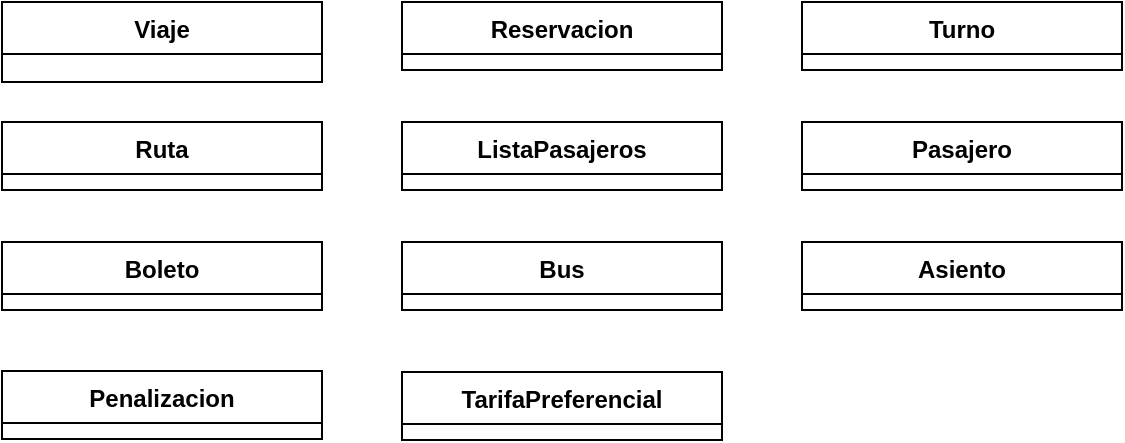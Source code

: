 <mxfile version="20.8.16" type="device" pages="9"><diagram id="NiFY38_ipA3rSPQv7KxC" name="domino simple"><mxGraphModel dx="910" dy="476" grid="1" gridSize="10" guides="1" tooltips="1" connect="1" arrows="1" fold="1" page="1" pageScale="1" pageWidth="827" pageHeight="1169" math="0" shadow="0"><root><mxCell id="0"/><mxCell id="1" parent="0"/><mxCell id="NqhOEtyLcqd_6N2BV6w5-6" value="Viaje" style="swimlane;fontStyle=1;align=center;verticalAlign=top;childLayout=stackLayout;horizontal=1;startSize=26;horizontalStack=0;resizeParent=1;resizeParentMax=0;resizeLast=0;collapsible=1;marginBottom=0;" parent="1" vertex="1"><mxGeometry x="30" y="400" width="160" height="40" as="geometry"/></mxCell><mxCell id="NqhOEtyLcqd_6N2BV6w5-10" value="Penalizacion" style="swimlane;fontStyle=1;align=center;verticalAlign=top;childLayout=stackLayout;horizontal=1;startSize=26;horizontalStack=0;resizeParent=1;resizeParentMax=0;resizeLast=0;collapsible=1;marginBottom=0;" parent="1" vertex="1"><mxGeometry x="30" y="584.5" width="160" height="34" as="geometry"/></mxCell><mxCell id="NqhOEtyLcqd_6N2BV6w5-14" value="Turno" style="swimlane;fontStyle=1;align=center;verticalAlign=top;childLayout=stackLayout;horizontal=1;startSize=26;horizontalStack=0;resizeParent=1;resizeParentMax=0;resizeLast=0;collapsible=1;marginBottom=0;" parent="1" vertex="1"><mxGeometry x="430" y="400" width="160" height="34" as="geometry"/></mxCell><mxCell id="NqhOEtyLcqd_6N2BV6w5-18" value="Ruta" style="swimlane;fontStyle=1;align=center;verticalAlign=top;childLayout=stackLayout;horizontal=1;startSize=26;horizontalStack=0;resizeParent=1;resizeParentMax=0;resizeLast=0;collapsible=1;marginBottom=0;" parent="1" vertex="1"><mxGeometry x="30" y="460" width="160" height="34" as="geometry"/></mxCell><mxCell id="NqhOEtyLcqd_6N2BV6w5-22" value="ListaPasajeros" style="swimlane;fontStyle=1;align=center;verticalAlign=top;childLayout=stackLayout;horizontal=1;startSize=26;horizontalStack=0;resizeParent=1;resizeParentMax=0;resizeLast=0;collapsible=1;marginBottom=0;" parent="1" vertex="1"><mxGeometry x="230" y="460" width="160" height="34" as="geometry"/></mxCell><mxCell id="NqhOEtyLcqd_6N2BV6w5-26" value="Pasajero" style="swimlane;fontStyle=1;align=center;verticalAlign=top;childLayout=stackLayout;horizontal=1;startSize=26;horizontalStack=0;resizeParent=1;resizeParentMax=0;resizeLast=0;collapsible=1;marginBottom=0;" parent="1" vertex="1"><mxGeometry x="430" y="460" width="160" height="34" as="geometry"/></mxCell><mxCell id="NqhOEtyLcqd_6N2BV6w5-30" value="Reservacion" style="swimlane;fontStyle=1;align=center;verticalAlign=top;childLayout=stackLayout;horizontal=1;startSize=26;horizontalStack=0;resizeParent=1;resizeParentMax=0;resizeLast=0;collapsible=1;marginBottom=0;" parent="1" vertex="1"><mxGeometry x="230" y="400" width="160" height="34" as="geometry"/></mxCell><mxCell id="NqhOEtyLcqd_6N2BV6w5-34" value="Bus" style="swimlane;fontStyle=1;align=center;verticalAlign=top;childLayout=stackLayout;horizontal=1;startSize=26;horizontalStack=0;resizeParent=1;resizeParentMax=0;resizeLast=0;collapsible=1;marginBottom=0;" parent="1" vertex="1"><mxGeometry x="230" y="520" width="160" height="34" as="geometry"/></mxCell><mxCell id="NqhOEtyLcqd_6N2BV6w5-38" value="Asiento" style="swimlane;fontStyle=1;align=center;verticalAlign=top;childLayout=stackLayout;horizontal=1;startSize=26;horizontalStack=0;resizeParent=1;resizeParentMax=0;resizeLast=0;collapsible=1;marginBottom=0;" parent="1" vertex="1"><mxGeometry x="430" y="520" width="160" height="34" as="geometry"/></mxCell><mxCell id="NqhOEtyLcqd_6N2BV6w5-52" value="Boleto" style="swimlane;fontStyle=1;align=center;verticalAlign=top;childLayout=stackLayout;horizontal=1;startSize=26;horizontalStack=0;resizeParent=1;resizeParentMax=0;resizeLast=0;collapsible=1;marginBottom=0;" parent="1" vertex="1"><mxGeometry x="30" y="520" width="160" height="34" as="geometry"/></mxCell><mxCell id="_VtPGcfmgwrAoGc-kYht-2" value="TarifaPreferencial" style="swimlane;fontStyle=1;align=center;verticalAlign=top;childLayout=stackLayout;horizontal=1;startSize=26;horizontalStack=0;resizeParent=1;resizeParentMax=0;resizeLast=0;collapsible=1;marginBottom=0;" parent="1" vertex="1"><mxGeometry x="230" y="585" width="160" height="34" as="geometry"/></mxCell></root></mxGraphModel></diagram><diagram name="dominio relaciones" id="JmlxunbvojDCx7buiitS"><mxGraphModel dx="898" dy="421" grid="1" gridSize="10" guides="1" tooltips="1" connect="1" arrows="1" fold="1" page="1" pageScale="1" pageWidth="827" pageHeight="1169" math="0" shadow="0"><root><mxCell id="VIbJZFJXDSa2WOZ-uykk-0"/><mxCell id="VIbJZFJXDSa2WOZ-uykk-1" parent="VIbJZFJXDSa2WOZ-uykk-0"/><mxCell id="VIbJZFJXDSa2WOZ-uykk-2" value="Vehículo" style="swimlane;fontStyle=1;align=center;verticalAlign=top;childLayout=stackLayout;horizontal=1;startSize=26;horizontalStack=0;resizeParent=1;resizeParentMax=0;resizeLast=0;collapsible=1;marginBottom=0;" vertex="1" parent="VIbJZFJXDSa2WOZ-uykk-1"><mxGeometry x="10" y="107" width="160" height="40" as="geometry"/></mxCell><mxCell id="VIbJZFJXDSa2WOZ-uykk-3" value="Penalizacion" style="swimlane;fontStyle=1;align=center;verticalAlign=top;childLayout=stackLayout;horizontal=1;startSize=26;horizontalStack=0;resizeParent=1;resizeParentMax=0;resizeLast=0;collapsible=1;marginBottom=0;" vertex="1" parent="VIbJZFJXDSa2WOZ-uykk-1"><mxGeometry x="680" y="470" width="140" height="34" as="geometry"/></mxCell><mxCell id="HYnjOwhyXujSkvKIis5N-11" value="tiene" style="edgeStyle=orthogonalEdgeStyle;rounded=0;orthogonalLoop=1;jettySize=auto;html=1;entryX=0.5;entryY=0;entryDx=0;entryDy=0;endArrow=none;endFill=0;" edge="1" parent="VIbJZFJXDSa2WOZ-uykk-1" source="VIbJZFJXDSa2WOZ-uykk-4" target="VIbJZFJXDSa2WOZ-uykk-5"><mxGeometry relative="1" as="geometry"/></mxCell><mxCell id="VIbJZFJXDSa2WOZ-uykk-4" value="Turno" style="swimlane;fontStyle=1;align=center;verticalAlign=top;childLayout=stackLayout;horizontal=1;startSize=26;horizontalStack=0;resizeParent=1;resizeParentMax=0;resizeLast=0;collapsible=1;marginBottom=0;" vertex="1" parent="VIbJZFJXDSa2WOZ-uykk-1"><mxGeometry x="237" y="370" width="160" height="34" as="geometry"/></mxCell><mxCell id="VIbJZFJXDSa2WOZ-uykk-5" value="Ruta" style="swimlane;fontStyle=1;align=center;verticalAlign=top;childLayout=stackLayout;horizontal=1;startSize=26;horizontalStack=0;resizeParent=1;resizeParentMax=0;resizeLast=0;collapsible=1;marginBottom=0;" vertex="1" parent="VIbJZFJXDSa2WOZ-uykk-1"><mxGeometry x="50" y="430" width="160" height="34" as="geometry"/></mxCell><mxCell id="VIbJZFJXDSa2WOZ-uykk-6" value="ListaPasajeros" style="swimlane;fontStyle=1;align=center;verticalAlign=top;childLayout=stackLayout;horizontal=1;startSize=26;horizontalStack=0;resizeParent=1;resizeParentMax=0;resizeLast=0;collapsible=1;marginBottom=0;" vertex="1" parent="VIbJZFJXDSa2WOZ-uykk-1"><mxGeometry x="470" y="204" width="130" height="34" as="geometry"/></mxCell><mxCell id="HYnjOwhyXujSkvKIis5N-5" style="edgeStyle=orthogonalEdgeStyle;rounded=0;orthogonalLoop=1;jettySize=auto;html=1;entryX=0.25;entryY=1;entryDx=0;entryDy=0;endArrow=diamond;endFill=0;exitX=0.5;exitY=0;exitDx=0;exitDy=0;" edge="1" parent="VIbJZFJXDSa2WOZ-uykk-1" source="VIbJZFJXDSa2WOZ-uykk-7" target="VIbJZFJXDSa2WOZ-uykk-6"><mxGeometry relative="1" as="geometry"><mxPoint x="580" y="310" as="sourcePoint"/></mxGeometry></mxCell><mxCell id="HYnjOwhyXujSkvKIis5N-7" style="edgeStyle=orthogonalEdgeStyle;rounded=0;orthogonalLoop=1;jettySize=auto;html=1;endArrow=block;endFill=0;exitX=0.75;exitY=0;exitDx=0;exitDy=0;" edge="1" parent="VIbJZFJXDSa2WOZ-uykk-1" source="VIbJZFJXDSa2WOZ-uykk-7"><mxGeometry relative="1" as="geometry"><mxPoint x="720" y="240" as="targetPoint"/></mxGeometry></mxCell><mxCell id="HYnjOwhyXujSkvKIis5N-8" value="tiene" style="edgeStyle=orthogonalEdgeStyle;rounded=0;orthogonalLoop=1;jettySize=auto;html=1;entryX=0;entryY=0.5;entryDx=0;entryDy=0;endArrow=none;endFill=0;" edge="1" parent="VIbJZFJXDSa2WOZ-uykk-1" source="VIbJZFJXDSa2WOZ-uykk-7" target="VIbJZFJXDSa2WOZ-uykk-8"><mxGeometry relative="1" as="geometry"/></mxCell><mxCell id="Lmel3FR_8TUujxpfbDJ0-1" value="adquiere" style="edgeStyle=orthogonalEdgeStyle;rounded=0;orthogonalLoop=1;jettySize=auto;html=1;endArrow=none;endFill=0;" edge="1" parent="VIbJZFJXDSa2WOZ-uykk-1" source="VIbJZFJXDSa2WOZ-uykk-7" target="VIbJZFJXDSa2WOZ-uykk-11"><mxGeometry relative="1" as="geometry"/></mxCell><mxCell id="Lmel3FR_8TUujxpfbDJ0-3" value="tiene" style="edgeStyle=orthogonalEdgeStyle;rounded=0;orthogonalLoop=1;jettySize=auto;html=1;endArrow=none;endFill=0;exitX=0;exitY=0.5;exitDx=0;exitDy=0;" edge="1" parent="VIbJZFJXDSa2WOZ-uykk-1" source="VIbJZFJXDSa2WOZ-uykk-7" target="VIbJZFJXDSa2WOZ-uykk-12"><mxGeometry relative="1" as="geometry"/></mxCell><mxCell id="VIbJZFJXDSa2WOZ-uykk-7" value="Pasajero" style="swimlane;fontStyle=1;align=center;verticalAlign=top;childLayout=stackLayout;horizontal=1;startSize=26;horizontalStack=0;resizeParent=1;resizeParentMax=0;resizeLast=0;collapsible=1;marginBottom=0;" vertex="1" parent="VIbJZFJXDSa2WOZ-uykk-1"><mxGeometry x="510" y="310" width="130" height="34" as="geometry"/></mxCell><mxCell id="VIbJZFJXDSa2WOZ-uykk-8" value="Reservacion" style="swimlane;fontStyle=1;align=center;verticalAlign=top;childLayout=stackLayout;horizontal=1;startSize=26;horizontalStack=0;resizeParent=1;resizeParentMax=0;resizeLast=0;collapsible=1;marginBottom=0;" vertex="1" parent="VIbJZFJXDSa2WOZ-uykk-1"><mxGeometry x="700" y="310" width="120" height="34" as="geometry"/></mxCell><mxCell id="HYnjOwhyXujSkvKIis5N-1" style="edgeStyle=orthogonalEdgeStyle;rounded=0;orthogonalLoop=1;jettySize=auto;html=1;entryX=0.5;entryY=1;entryDx=0;entryDy=0;endArrow=block;endFill=0;" edge="1" parent="VIbJZFJXDSa2WOZ-uykk-1" source="VIbJZFJXDSa2WOZ-uykk-9" target="VIbJZFJXDSa2WOZ-uykk-2"><mxGeometry relative="1" as="geometry"/></mxCell><mxCell id="HYnjOwhyXujSkvKIis5N-3" value="realiza" style="edgeStyle=orthogonalEdgeStyle;rounded=0;orthogonalLoop=1;jettySize=auto;html=1;entryX=0;entryY=0.5;entryDx=0;entryDy=0;endArrow=none;endFill=0;" edge="1" parent="VIbJZFJXDSa2WOZ-uykk-1" source="VIbJZFJXDSa2WOZ-uykk-9" target="HYnjOwhyXujSkvKIis5N-2"><mxGeometry relative="1" as="geometry"/></mxCell><mxCell id="VIbJZFJXDSa2WOZ-uykk-9" value="Bus" style="swimlane;fontStyle=1;align=center;verticalAlign=top;childLayout=stackLayout;horizontal=1;startSize=26;horizontalStack=0;resizeParent=1;resizeParentMax=0;resizeLast=0;collapsible=1;marginBottom=0;" vertex="1" parent="VIbJZFJXDSa2WOZ-uykk-1"><mxGeometry x="25" y="204" width="130" height="34" as="geometry"/></mxCell><mxCell id="HYnjOwhyXujSkvKIis5N-9" style="edgeStyle=orthogonalEdgeStyle;rounded=0;orthogonalLoop=1;jettySize=auto;html=1;entryX=0.5;entryY=1;entryDx=0;entryDy=0;endArrow=diamondThin;endFill=0;" edge="1" parent="VIbJZFJXDSa2WOZ-uykk-1" source="VIbJZFJXDSa2WOZ-uykk-10" target="VIbJZFJXDSa2WOZ-uykk-9"><mxGeometry relative="1" as="geometry"/></mxCell><mxCell id="VIbJZFJXDSa2WOZ-uykk-10" value="Asiento" style="swimlane;fontStyle=1;align=center;verticalAlign=top;childLayout=stackLayout;horizontal=1;startSize=26;horizontalStack=0;resizeParent=1;resizeParentMax=0;resizeLast=0;collapsible=1;marginBottom=0;" vertex="1" parent="VIbJZFJXDSa2WOZ-uykk-1"><mxGeometry x="10" y="310" width="160" height="34" as="geometry"/></mxCell><mxCell id="Lmel3FR_8TUujxpfbDJ0-2" value="puede tener" style="edgeStyle=orthogonalEdgeStyle;rounded=0;orthogonalLoop=1;jettySize=auto;html=1;entryX=0;entryY=0.5;entryDx=0;entryDy=0;endArrow=none;endFill=0;" edge="1" parent="VIbJZFJXDSa2WOZ-uykk-1" source="VIbJZFJXDSa2WOZ-uykk-11" target="VIbJZFJXDSa2WOZ-uykk-3"><mxGeometry relative="1" as="geometry"/></mxCell><mxCell id="VIbJZFJXDSa2WOZ-uykk-11" value="Boleto" style="swimlane;fontStyle=1;align=center;verticalAlign=top;childLayout=stackLayout;horizontal=1;startSize=26;horizontalStack=0;resizeParent=1;resizeParentMax=0;resizeLast=0;collapsible=1;marginBottom=0;" vertex="1" parent="VIbJZFJXDSa2WOZ-uykk-1"><mxGeometry x="510" y="390" width="130" height="34" as="geometry"/></mxCell><mxCell id="VIbJZFJXDSa2WOZ-uykk-12" value="TarifaPreferencial" style="swimlane;fontStyle=1;align=center;verticalAlign=top;childLayout=stackLayout;horizontal=1;startSize=26;horizontalStack=0;resizeParent=1;resizeParentMax=0;resizeLast=0;collapsible=1;marginBottom=0;" vertex="1" parent="VIbJZFJXDSa2WOZ-uykk-1"><mxGeometry x="370" y="470" width="160" height="34" as="geometry"/></mxCell><mxCell id="HYnjOwhyXujSkvKIis5N-4" value="tiene" style="edgeStyle=orthogonalEdgeStyle;rounded=0;orthogonalLoop=1;jettySize=auto;html=1;endArrow=none;endFill=0;" edge="1" parent="VIbJZFJXDSa2WOZ-uykk-1" source="HYnjOwhyXujSkvKIis5N-2" target="VIbJZFJXDSa2WOZ-uykk-6"><mxGeometry relative="1" as="geometry"/></mxCell><mxCell id="HYnjOwhyXujSkvKIis5N-10" value="cubre" style="edgeStyle=orthogonalEdgeStyle;rounded=0;orthogonalLoop=1;jettySize=auto;html=1;endArrow=none;endFill=0;" edge="1" parent="VIbJZFJXDSa2WOZ-uykk-1" source="HYnjOwhyXujSkvKIis5N-2" target="VIbJZFJXDSa2WOZ-uykk-4"><mxGeometry relative="1" as="geometry"/></mxCell><mxCell id="HYnjOwhyXujSkvKIis5N-2" value="Viaje" style="swimlane;fontStyle=1;align=center;verticalAlign=top;childLayout=stackLayout;horizontal=1;startSize=26;horizontalStack=0;resizeParent=1;resizeParentMax=0;resizeLast=0;collapsible=1;marginBottom=0;" vertex="1" parent="VIbJZFJXDSa2WOZ-uykk-1"><mxGeometry x="254" y="204" width="126" height="34" as="geometry"/></mxCell><mxCell id="HYnjOwhyXujSkvKIis5N-6" value="Persona" style="swimlane;fontStyle=1;align=center;verticalAlign=top;childLayout=stackLayout;horizontal=1;startSize=26;horizontalStack=0;resizeParent=1;resizeParentMax=0;resizeLast=0;collapsible=1;marginBottom=0;whiteSpace=wrap;" vertex="1" parent="VIbJZFJXDSa2WOZ-uykk-1"><mxGeometry x="630" y="204" width="140" height="34" as="geometry"/></mxCell></root></mxGraphModel></diagram><diagram name="dominio atributos" id="6DczEqm1Mr0qRq7g3hcS"><mxGraphModel dx="898" dy="421" grid="1" gridSize="10" guides="1" tooltips="1" connect="1" arrows="1" fold="1" page="1" pageScale="1" pageWidth="827" pageHeight="1169" math="0" shadow="0"><root><mxCell id="Wn6VmRgqbA3tD-0Ul_Mr-0"/><mxCell id="Wn6VmRgqbA3tD-0Ul_Mr-1" parent="Wn6VmRgqbA3tD-0Ul_Mr-0"/><mxCell id="Wn6VmRgqbA3tD-0Ul_Mr-3" value="Penalizacion" style="swimlane;fontStyle=1;align=center;verticalAlign=top;childLayout=stackLayout;horizontal=1;startSize=26;horizontalStack=0;resizeParent=1;resizeParentMax=0;resizeLast=0;collapsible=1;marginBottom=0;" vertex="1" parent="Wn6VmRgqbA3tD-0Ul_Mr-1"><mxGeometry x="680" y="585" width="140" height="34" as="geometry"/></mxCell><mxCell id="Wn6VmRgqbA3tD-0Ul_Mr-4" value="tiene" style="edgeStyle=orthogonalEdgeStyle;rounded=0;orthogonalLoop=1;jettySize=auto;html=1;entryX=1;entryY=0.5;entryDx=0;entryDy=0;endArrow=none;endFill=0;" edge="1" parent="Wn6VmRgqbA3tD-0Ul_Mr-1" source="Wn6VmRgqbA3tD-0Ul_Mr-5" target="og0sU17eHBqg4c-nNrTC-0"><mxGeometry relative="1" as="geometry"/></mxCell><mxCell id="Wn6VmRgqbA3tD-0Ul_Mr-5" value="Turno" style="swimlane;fontStyle=1;align=center;verticalAlign=top;childLayout=stackLayout;horizontal=1;startSize=26;horizontalStack=0;resizeParent=1;resizeParentMax=0;resizeLast=0;collapsible=1;marginBottom=0;" vertex="1" parent="Wn6VmRgqbA3tD-0Ul_Mr-1"><mxGeometry x="237" y="456" width="160" height="52" as="geometry"/></mxCell><mxCell id="_ZxaobKVOLxpIoKQ2I6C-8" value="hora: Hora" style="text;strokeColor=none;fillColor=none;align=left;verticalAlign=top;spacingLeft=4;spacingRight=4;overflow=hidden;rotatable=0;points=[[0,0.5],[1,0.5]];portConstraint=eastwest;" vertex="1" parent="Wn6VmRgqbA3tD-0Ul_Mr-5"><mxGeometry y="26" width="160" height="26" as="geometry"/></mxCell><mxCell id="Wn6VmRgqbA3tD-0Ul_Mr-6" value="Ruta" style="swimlane;fontStyle=1;align=center;verticalAlign=top;childLayout=stackLayout;horizontal=1;startSize=26;horizontalStack=0;resizeParent=1;resizeParentMax=0;resizeLast=0;collapsible=1;marginBottom=0;" vertex="1" parent="Wn6VmRgqbA3tD-0Ul_Mr-1"><mxGeometry x="20" y="440" width="160" height="78" as="geometry"/></mxCell><mxCell id="og0sU17eHBqg4c-nNrTC-0" value="origen: Texto" style="text;strokeColor=none;fillColor=none;align=left;verticalAlign=top;spacingLeft=4;spacingRight=4;overflow=hidden;rotatable=0;points=[[0,0.5],[1,0.5]];portConstraint=eastwest;" vertex="1" parent="Wn6VmRgqbA3tD-0Ul_Mr-6"><mxGeometry y="26" width="160" height="26" as="geometry"/></mxCell><mxCell id="og0sU17eHBqg4c-nNrTC-1" value="destino: Texto" style="text;strokeColor=none;fillColor=none;align=left;verticalAlign=top;spacingLeft=4;spacingRight=4;overflow=hidden;rotatable=0;points=[[0,0.5],[1,0.5]];portConstraint=eastwest;" vertex="1" parent="Wn6VmRgqbA3tD-0Ul_Mr-6"><mxGeometry y="52" width="160" height="26" as="geometry"/></mxCell><mxCell id="Wn6VmRgqbA3tD-0Ul_Mr-7" value="ListaPasajeros" style="swimlane;fontStyle=1;align=center;verticalAlign=top;childLayout=stackLayout;horizontal=1;startSize=26;horizontalStack=0;resizeParent=1;resizeParentMax=0;resizeLast=0;collapsible=1;marginBottom=0;" vertex="1" parent="Wn6VmRgqbA3tD-0Ul_Mr-1"><mxGeometry x="475" y="204" width="130" height="34" as="geometry"/></mxCell><mxCell id="Wn6VmRgqbA3tD-0Ul_Mr-8" style="edgeStyle=orthogonalEdgeStyle;rounded=0;orthogonalLoop=1;jettySize=auto;html=1;entryX=0.5;entryY=1;entryDx=0;entryDy=0;endArrow=diamond;endFill=0;exitX=0.5;exitY=0;exitDx=0;exitDy=0;" edge="1" parent="Wn6VmRgqbA3tD-0Ul_Mr-1" source="Wn6VmRgqbA3tD-0Ul_Mr-13" target="Wn6VmRgqbA3tD-0Ul_Mr-7"><mxGeometry relative="1" as="geometry"><mxPoint x="580" y="310" as="sourcePoint"/></mxGeometry></mxCell><mxCell id="Wn6VmRgqbA3tD-0Ul_Mr-10" value="tiene" style="edgeStyle=orthogonalEdgeStyle;rounded=0;orthogonalLoop=1;jettySize=auto;html=1;entryX=0;entryY=0.5;entryDx=0;entryDy=0;endArrow=none;endFill=0;" edge="1" parent="Wn6VmRgqbA3tD-0Ul_Mr-1" source="Wn6VmRgqbA3tD-0Ul_Mr-13" target="Wn6VmRgqbA3tD-0Ul_Mr-14"><mxGeometry relative="1" as="geometry"/></mxCell><mxCell id="Wn6VmRgqbA3tD-0Ul_Mr-11" value="adquiere" style="edgeStyle=orthogonalEdgeStyle;rounded=0;orthogonalLoop=1;jettySize=auto;html=1;endArrow=none;endFill=0;" edge="1" parent="Wn6VmRgqbA3tD-0Ul_Mr-1" source="Wn6VmRgqbA3tD-0Ul_Mr-13" target="Wn6VmRgqbA3tD-0Ul_Mr-21"><mxGeometry relative="1" as="geometry"/></mxCell><mxCell id="Wn6VmRgqbA3tD-0Ul_Mr-12" value="tiene" style="edgeStyle=orthogonalEdgeStyle;rounded=0;orthogonalLoop=1;jettySize=auto;html=1;endArrow=none;endFill=0;exitX=0;exitY=0.5;exitDx=0;exitDy=0;" edge="1" parent="Wn6VmRgqbA3tD-0Ul_Mr-1" source="Wn6VmRgqbA3tD-0Ul_Mr-13" target="Wn6VmRgqbA3tD-0Ul_Mr-22"><mxGeometry relative="1" as="geometry"/></mxCell><mxCell id="Wn6VmRgqbA3tD-0Ul_Mr-13" value="Pasajero" style="swimlane;fontStyle=1;align=center;verticalAlign=top;childLayout=stackLayout;horizontal=1;startSize=26;horizontalStack=0;resizeParent=1;resizeParentMax=0;resizeLast=0;collapsible=1;marginBottom=0;" vertex="1" parent="Wn6VmRgqbA3tD-0Ul_Mr-1"><mxGeometry x="470" y="310" width="140" height="130" as="geometry"/></mxCell><mxCell id="_ZxaobKVOLxpIoKQ2I6C-10" value="cedula: Texto" style="text;strokeColor=none;fillColor=none;align=left;verticalAlign=top;spacingLeft=4;spacingRight=4;overflow=hidden;rotatable=0;points=[[0,0.5],[1,0.5]];portConstraint=eastwest;" vertex="1" parent="Wn6VmRgqbA3tD-0Ul_Mr-13"><mxGeometry y="26" width="140" height="26" as="geometry"/></mxCell><mxCell id="_ZxaobKVOLxpIoKQ2I6C-9" value="nombres: Texto" style="text;strokeColor=none;fillColor=none;align=left;verticalAlign=top;spacingLeft=4;spacingRight=4;overflow=hidden;rotatable=0;points=[[0,0.5],[1,0.5]];portConstraint=eastwest;" vertex="1" parent="Wn6VmRgqbA3tD-0Ul_Mr-13"><mxGeometry y="52" width="140" height="26" as="geometry"/></mxCell><mxCell id="_ZxaobKVOLxpIoKQ2I6C-11" value="apellidos: Texto" style="text;strokeColor=none;fillColor=none;align=left;verticalAlign=top;spacingLeft=4;spacingRight=4;overflow=hidden;rotatable=0;points=[[0,0.5],[1,0.5]];portConstraint=eastwest;" vertex="1" parent="Wn6VmRgqbA3tD-0Ul_Mr-13"><mxGeometry y="78" width="140" height="26" as="geometry"/></mxCell><mxCell id="_ZxaobKVOLxpIoKQ2I6C-12" value="fechaNacimiento: Fecha" style="text;strokeColor=none;fillColor=none;align=left;verticalAlign=top;spacingLeft=4;spacingRight=4;overflow=hidden;rotatable=0;points=[[0,0.5],[1,0.5]];portConstraint=eastwest;" vertex="1" parent="Wn6VmRgqbA3tD-0Ul_Mr-13"><mxGeometry y="104" width="140" height="26" as="geometry"/></mxCell><mxCell id="Wn6VmRgqbA3tD-0Ul_Mr-14" value="Reservacion" style="swimlane;fontStyle=1;align=center;verticalAlign=top;childLayout=stackLayout;horizontal=1;startSize=26;horizontalStack=0;resizeParent=1;resizeParentMax=0;resizeLast=0;collapsible=1;marginBottom=0;" vertex="1" parent="Wn6VmRgqbA3tD-0Ul_Mr-1"><mxGeometry x="700" y="349" width="120" height="52" as="geometry"/></mxCell><mxCell id="og0sU17eHBqg4c-nNrTC-4" value="fecha: Fecha" style="text;strokeColor=none;fillColor=none;align=left;verticalAlign=top;spacingLeft=4;spacingRight=4;overflow=hidden;rotatable=0;points=[[0,0.5],[1,0.5]];portConstraint=eastwest;" vertex="1" parent="Wn6VmRgqbA3tD-0Ul_Mr-14"><mxGeometry y="26" width="120" height="26" as="geometry"/></mxCell><mxCell id="Wn6VmRgqbA3tD-0Ul_Mr-16" value="realiza" style="edgeStyle=orthogonalEdgeStyle;rounded=0;orthogonalLoop=1;jettySize=auto;html=1;entryX=0;entryY=0.5;entryDx=0;entryDy=0;endArrow=none;endFill=0;" edge="1" parent="Wn6VmRgqbA3tD-0Ul_Mr-1" source="Wn6VmRgqbA3tD-0Ul_Mr-17" target="_ZxaobKVOLxpIoKQ2I6C-6"><mxGeometry relative="1" as="geometry"/></mxCell><mxCell id="Wn6VmRgqbA3tD-0Ul_Mr-17" value="Bus" style="swimlane;fontStyle=1;align=center;verticalAlign=top;childLayout=stackLayout;horizontal=1;startSize=26;horizontalStack=0;resizeParent=1;resizeParentMax=0;resizeLast=0;collapsible=1;marginBottom=0;" vertex="1" parent="Wn6VmRgqbA3tD-0Ul_Mr-1"><mxGeometry x="10" y="204" width="170" height="78" as="geometry"/></mxCell><mxCell id="_ZxaobKVOLxpIoKQ2I6C-0" value="numero: numerico" style="text;strokeColor=none;fillColor=none;align=left;verticalAlign=top;spacingLeft=4;spacingRight=4;overflow=hidden;rotatable=0;points=[[0,0.5],[1,0.5]];portConstraint=eastwest;" vertex="1" parent="Wn6VmRgqbA3tD-0Ul_Mr-17"><mxGeometry y="26" width="170" height="26" as="geometry"/></mxCell><mxCell id="2fycs3byyymEfLEl7i0X-1" value="capacidadMaxima: numerico" style="text;strokeColor=none;fillColor=none;align=left;verticalAlign=top;spacingLeft=4;spacingRight=4;overflow=hidden;rotatable=0;points=[[0,0.5],[1,0.5]];portConstraint=eastwest;" vertex="1" parent="Wn6VmRgqbA3tD-0Ul_Mr-17"><mxGeometry y="52" width="170" height="26" as="geometry"/></mxCell><mxCell id="Wn6VmRgqbA3tD-0Ul_Mr-18" style="edgeStyle=orthogonalEdgeStyle;rounded=0;orthogonalLoop=1;jettySize=auto;html=1;entryX=0.5;entryY=1;entryDx=0;entryDy=0;endArrow=diamondThin;endFill=0;" edge="1" parent="Wn6VmRgqbA3tD-0Ul_Mr-1" source="Wn6VmRgqbA3tD-0Ul_Mr-19" target="Wn6VmRgqbA3tD-0Ul_Mr-17"><mxGeometry relative="1" as="geometry"/></mxCell><mxCell id="Wn6VmRgqbA3tD-0Ul_Mr-19" value="Asiento" style="swimlane;fontStyle=1;align=center;verticalAlign=top;childLayout=stackLayout;horizontal=1;startSize=26;horizontalStack=0;resizeParent=1;resizeParentMax=0;resizeLast=0;collapsible=1;marginBottom=0;" vertex="1" parent="Wn6VmRgqbA3tD-0Ul_Mr-1"><mxGeometry x="15" y="318" width="160" height="52" as="geometry"/></mxCell><mxCell id="_ZxaobKVOLxpIoKQ2I6C-7" value="numero: numerico" style="text;strokeColor=none;fillColor=none;align=left;verticalAlign=top;spacingLeft=4;spacingRight=4;overflow=hidden;rotatable=0;points=[[0,0.5],[1,0.5]];portConstraint=eastwest;" vertex="1" parent="Wn6VmRgqbA3tD-0Ul_Mr-19"><mxGeometry y="26" width="160" height="26" as="geometry"/></mxCell><mxCell id="Wn6VmRgqbA3tD-0Ul_Mr-20" value="puede tener" style="edgeStyle=orthogonalEdgeStyle;rounded=0;orthogonalLoop=1;jettySize=auto;html=1;entryX=0;entryY=0.5;entryDx=0;entryDy=0;endArrow=none;endFill=0;" edge="1" parent="Wn6VmRgqbA3tD-0Ul_Mr-1" source="Wn6VmRgqbA3tD-0Ul_Mr-21" target="Wn6VmRgqbA3tD-0Ul_Mr-3"><mxGeometry relative="1" as="geometry"/></mxCell><mxCell id="Wn6VmRgqbA3tD-0Ul_Mr-21" value="Boleto" style="swimlane;fontStyle=1;align=center;verticalAlign=top;childLayout=stackLayout;horizontal=1;startSize=26;horizontalStack=0;resizeParent=1;resizeParentMax=0;resizeLast=0;collapsible=1;marginBottom=0;" vertex="1" parent="Wn6VmRgqbA3tD-0Ul_Mr-1"><mxGeometry x="475" y="490" width="130" height="52" as="geometry"/></mxCell><mxCell id="og0sU17eHBqg4c-nNrTC-6" value="precio: decimal" style="text;strokeColor=none;fillColor=none;align=left;verticalAlign=top;spacingLeft=4;spacingRight=4;overflow=hidden;rotatable=0;points=[[0,0.5],[1,0.5]];portConstraint=eastwest;" vertex="1" parent="Wn6VmRgqbA3tD-0Ul_Mr-21"><mxGeometry y="26" width="130" height="26" as="geometry"/></mxCell><mxCell id="Wn6VmRgqbA3tD-0Ul_Mr-22" value="TarifaPreferencial" style="swimlane;fontStyle=1;align=center;verticalAlign=top;childLayout=stackLayout;horizontal=1;startSize=26;horizontalStack=0;resizeParent=1;resizeParentMax=0;resizeLast=0;collapsible=1;marginBottom=0;" vertex="1" parent="Wn6VmRgqbA3tD-0Ul_Mr-1"><mxGeometry x="350" y="610" width="160" height="70" as="geometry"/></mxCell><mxCell id="og0sU17eHBqg4c-nNrTC-2" value="descripcion: Texto" style="text;strokeColor=none;fillColor=none;align=left;verticalAlign=top;spacingLeft=4;spacingRight=4;overflow=hidden;rotatable=0;points=[[0,0.5],[1,0.5]];portConstraint=eastwest;" vertex="1" parent="Wn6VmRgqbA3tD-0Ul_Mr-22"><mxGeometry y="26" width="160" height="22" as="geometry"/></mxCell><mxCell id="og0sU17eHBqg4c-nNrTC-3" value="tipo: Texto" style="text;strokeColor=none;fillColor=none;align=left;verticalAlign=top;spacingLeft=4;spacingRight=4;overflow=hidden;rotatable=0;points=[[0,0.5],[1,0.5]];portConstraint=eastwest;" vertex="1" parent="Wn6VmRgqbA3tD-0Ul_Mr-22"><mxGeometry y="48" width="160" height="22" as="geometry"/></mxCell><mxCell id="Wn6VmRgqbA3tD-0Ul_Mr-24" value="cubre" style="edgeStyle=orthogonalEdgeStyle;rounded=0;orthogonalLoop=1;jettySize=auto;html=1;endArrow=none;endFill=0;" edge="1" parent="Wn6VmRgqbA3tD-0Ul_Mr-1" source="Wn6VmRgqbA3tD-0Ul_Mr-25" target="Wn6VmRgqbA3tD-0Ul_Mr-5"><mxGeometry relative="1" as="geometry"/></mxCell><mxCell id="og0sU17eHBqg4c-nNrTC-5" value="tiene" style="edgeStyle=orthogonalEdgeStyle;rounded=0;orthogonalLoop=1;jettySize=auto;html=1;entryX=0;entryY=0.75;entryDx=0;entryDy=0;endArrow=none;endFill=0;" edge="1" parent="Wn6VmRgqbA3tD-0Ul_Mr-1" source="Wn6VmRgqbA3tD-0Ul_Mr-25" target="Wn6VmRgqbA3tD-0Ul_Mr-7"><mxGeometry relative="1" as="geometry"/></mxCell><mxCell id="Wn6VmRgqbA3tD-0Ul_Mr-25" value="Viaje" style="swimlane;fontStyle=1;align=center;verticalAlign=top;childLayout=stackLayout;horizontal=1;startSize=26;horizontalStack=0;resizeParent=1;resizeParentMax=0;resizeLast=0;collapsible=1;marginBottom=0;" vertex="1" parent="Wn6VmRgqbA3tD-0Ul_Mr-1"><mxGeometry x="254" y="204" width="126" height="52" as="geometry"/></mxCell><mxCell id="_ZxaobKVOLxpIoKQ2I6C-6" value="fecha: Fecha" style="text;strokeColor=none;fillColor=none;align=left;verticalAlign=top;spacingLeft=4;spacingRight=4;overflow=hidden;rotatable=0;points=[[0,0.5],[1,0.5]];portConstraint=eastwest;" vertex="1" parent="Wn6VmRgqbA3tD-0Ul_Mr-25"><mxGeometry y="26" width="126" height="26" as="geometry"/></mxCell></root></mxGraphModel></diagram><diagram name="dominio visibilidad multiplicidad" id="fJAw_vHbRyiDLk9r7Eie"><mxGraphModel dx="898" dy="421" grid="1" gridSize="10" guides="1" tooltips="1" connect="1" arrows="1" fold="1" page="1" pageScale="1" pageWidth="827" pageHeight="1169" math="0" shadow="0"><root><mxCell id="gUx6TakWUTSC_K3Tz0Zg-0"/><mxCell id="gUx6TakWUTSC_K3Tz0Zg-1" parent="gUx6TakWUTSC_K3Tz0Zg-0"/><mxCell id="gUx6TakWUTSC_K3Tz0Zg-2" value="Penalizacion" style="swimlane;fontStyle=1;align=center;verticalAlign=top;childLayout=stackLayout;horizontal=1;startSize=26;horizontalStack=0;resizeParent=1;resizeParentMax=0;resizeLast=0;collapsible=1;marginBottom=0;" vertex="1" parent="gUx6TakWUTSC_K3Tz0Zg-1"><mxGeometry x="680" y="585" width="140" height="34" as="geometry"/></mxCell><mxCell id="gUx6TakWUTSC_K3Tz0Zg-3" value="sigue" style="edgeStyle=orthogonalEdgeStyle;rounded=0;orthogonalLoop=1;jettySize=auto;html=1;entryX=1;entryY=0.5;entryDx=0;entryDy=0;endArrow=none;endFill=0;" edge="1" parent="gUx6TakWUTSC_K3Tz0Zg-1" source="gUx6TakWUTSC_K3Tz0Zg-4" target="gUx6TakWUTSC_K3Tz0Zg-7"><mxGeometry x="-0.099" y="-9" relative="1" as="geometry"><mxPoint as="offset"/></mxGeometry></mxCell><mxCell id="gUx6TakWUTSC_K3Tz0Zg-4" value="Turno" style="swimlane;fontStyle=1;align=center;verticalAlign=top;childLayout=stackLayout;horizontal=1;startSize=26;horizontalStack=0;resizeParent=1;resizeParentMax=0;resizeLast=0;collapsible=1;marginBottom=0;" vertex="1" parent="gUx6TakWUTSC_K3Tz0Zg-1"><mxGeometry x="271" y="453" width="126" height="52" as="geometry"/></mxCell><mxCell id="gUx6TakWUTSC_K3Tz0Zg-5" value="- hora: Hora" style="text;strokeColor=none;fillColor=none;align=left;verticalAlign=top;spacingLeft=4;spacingRight=4;overflow=hidden;rotatable=0;points=[[0,0.5],[1,0.5]];portConstraint=eastwest;" vertex="1" parent="gUx6TakWUTSC_K3Tz0Zg-4"><mxGeometry y="26" width="126" height="26" as="geometry"/></mxCell><mxCell id="gUx6TakWUTSC_K3Tz0Zg-6" value="Ruta" style="swimlane;fontStyle=1;align=center;verticalAlign=top;childLayout=stackLayout;horizontal=1;startSize=26;horizontalStack=0;resizeParent=1;resizeParentMax=0;resizeLast=0;collapsible=1;marginBottom=0;" vertex="1" parent="gUx6TakWUTSC_K3Tz0Zg-1"><mxGeometry x="20" y="440" width="160" height="78" as="geometry"/></mxCell><mxCell id="gUx6TakWUTSC_K3Tz0Zg-7" value="# origen: Texto" style="text;strokeColor=none;fillColor=none;align=left;verticalAlign=top;spacingLeft=4;spacingRight=4;overflow=hidden;rotatable=0;points=[[0,0.5],[1,0.5]];portConstraint=eastwest;" vertex="1" parent="gUx6TakWUTSC_K3Tz0Zg-6"><mxGeometry y="26" width="160" height="26" as="geometry"/></mxCell><mxCell id="gUx6TakWUTSC_K3Tz0Zg-8" value="# destino: Texto" style="text;strokeColor=none;fillColor=none;align=left;verticalAlign=top;spacingLeft=4;spacingRight=4;overflow=hidden;rotatable=0;points=[[0,0.5],[1,0.5]];portConstraint=eastwest;" vertex="1" parent="gUx6TakWUTSC_K3Tz0Zg-6"><mxGeometry y="52" width="160" height="26" as="geometry"/></mxCell><mxCell id="gUx6TakWUTSC_K3Tz0Zg-9" value="ListaPasajeros" style="swimlane;fontStyle=1;align=center;verticalAlign=top;childLayout=stackLayout;horizontal=1;startSize=26;horizontalStack=0;resizeParent=1;resizeParentMax=0;resizeLast=0;collapsible=1;marginBottom=0;" vertex="1" parent="gUx6TakWUTSC_K3Tz0Zg-1"><mxGeometry x="470" y="204" width="130" height="34" as="geometry"/></mxCell><mxCell id="gUx6TakWUTSC_K3Tz0Zg-10" style="edgeStyle=orthogonalEdgeStyle;rounded=0;orthogonalLoop=1;jettySize=auto;html=1;entryX=0.5;entryY=1;entryDx=0;entryDy=0;endArrow=diamond;endFill=0;exitX=0.5;exitY=0;exitDx=0;exitDy=0;startArrow=open;startFill=0;" edge="1" parent="gUx6TakWUTSC_K3Tz0Zg-1" source="gUx6TakWUTSC_K3Tz0Zg-15" target="gUx6TakWUTSC_K3Tz0Zg-9"><mxGeometry relative="1" as="geometry"><mxPoint x="580" y="310" as="sourcePoint"/></mxGeometry></mxCell><mxCell id="gUx6TakWUTSC_K3Tz0Zg-12" value="tiene" style="edgeStyle=orthogonalEdgeStyle;rounded=0;orthogonalLoop=1;jettySize=auto;html=1;entryX=0;entryY=0.5;entryDx=0;entryDy=0;endArrow=open;endFill=0;" edge="1" parent="gUx6TakWUTSC_K3Tz0Zg-1" source="gUx6TakWUTSC_K3Tz0Zg-15" target="gUx6TakWUTSC_K3Tz0Zg-20"><mxGeometry x="0.111" y="15" relative="1" as="geometry"><mxPoint as="offset"/></mxGeometry></mxCell><mxCell id="gUx6TakWUTSC_K3Tz0Zg-13" value="adquiere" style="edgeStyle=orthogonalEdgeStyle;rounded=0;orthogonalLoop=1;jettySize=auto;html=1;endArrow=none;endFill=0;" edge="1" parent="gUx6TakWUTSC_K3Tz0Zg-1" source="gUx6TakWUTSC_K3Tz0Zg-15" target="gUx6TakWUTSC_K3Tz0Zg-30"><mxGeometry relative="1" as="geometry"/></mxCell><mxCell id="gUx6TakWUTSC_K3Tz0Zg-14" value="tiene" style="edgeStyle=orthogonalEdgeStyle;rounded=0;orthogonalLoop=1;jettySize=auto;html=1;endArrow=open;endFill=0;exitX=0;exitY=0.5;exitDx=0;exitDy=0;" edge="1" parent="gUx6TakWUTSC_K3Tz0Zg-1" source="gUx6TakWUTSC_K3Tz0Zg-15" target="gUx6TakWUTSC_K3Tz0Zg-32"><mxGeometry relative="1" as="geometry"/></mxCell><mxCell id="gUx6TakWUTSC_K3Tz0Zg-15" value="Pasajero" style="swimlane;fontStyle=1;align=center;verticalAlign=top;childLayout=stackLayout;horizontal=1;startSize=26;horizontalStack=0;resizeParent=1;resizeParentMax=0;resizeLast=0;collapsible=1;marginBottom=0;" vertex="1" parent="gUx6TakWUTSC_K3Tz0Zg-1"><mxGeometry x="460" y="310" width="150" height="130" as="geometry"/></mxCell><mxCell id="gUx6TakWUTSC_K3Tz0Zg-16" value="- cedula: Texto" style="text;strokeColor=none;fillColor=none;align=left;verticalAlign=top;spacingLeft=4;spacingRight=4;overflow=hidden;rotatable=0;points=[[0,0.5],[1,0.5]];portConstraint=eastwest;" vertex="1" parent="gUx6TakWUTSC_K3Tz0Zg-15"><mxGeometry y="26" width="150" height="26" as="geometry"/></mxCell><mxCell id="gUx6TakWUTSC_K3Tz0Zg-17" value="- nombres: Texto" style="text;strokeColor=none;fillColor=none;align=left;verticalAlign=top;spacingLeft=4;spacingRight=4;overflow=hidden;rotatable=0;points=[[0,0.5],[1,0.5]];portConstraint=eastwest;" vertex="1" parent="gUx6TakWUTSC_K3Tz0Zg-15"><mxGeometry y="52" width="150" height="26" as="geometry"/></mxCell><mxCell id="gUx6TakWUTSC_K3Tz0Zg-18" value="- apellidos: Texto" style="text;strokeColor=none;fillColor=none;align=left;verticalAlign=top;spacingLeft=4;spacingRight=4;overflow=hidden;rotatable=0;points=[[0,0.5],[1,0.5]];portConstraint=eastwest;" vertex="1" parent="gUx6TakWUTSC_K3Tz0Zg-15"><mxGeometry y="78" width="150" height="26" as="geometry"/></mxCell><mxCell id="gUx6TakWUTSC_K3Tz0Zg-19" value="- fechaNacimiento: Fecha" style="text;strokeColor=none;fillColor=none;align=left;verticalAlign=top;spacingLeft=4;spacingRight=4;overflow=hidden;rotatable=0;points=[[0,0.5],[1,0.5]];portConstraint=eastwest;" vertex="1" parent="gUx6TakWUTSC_K3Tz0Zg-15"><mxGeometry y="104" width="150" height="26" as="geometry"/></mxCell><mxCell id="gUx6TakWUTSC_K3Tz0Zg-20" value="Reservacion" style="swimlane;fontStyle=1;align=center;verticalAlign=top;childLayout=stackLayout;horizontal=1;startSize=26;horizontalStack=0;resizeParent=1;resizeParentMax=0;resizeLast=0;collapsible=1;marginBottom=0;" vertex="1" parent="gUx6TakWUTSC_K3Tz0Zg-1"><mxGeometry x="700" y="349" width="120" height="52" as="geometry"/></mxCell><mxCell id="gUx6TakWUTSC_K3Tz0Zg-21" value="- fecha: Fecha" style="text;strokeColor=none;fillColor=none;align=left;verticalAlign=top;spacingLeft=4;spacingRight=4;overflow=hidden;rotatable=0;points=[[0,0.5],[1,0.5]];portConstraint=eastwest;" vertex="1" parent="gUx6TakWUTSC_K3Tz0Zg-20"><mxGeometry y="26" width="120" height="26" as="geometry"/></mxCell><mxCell id="gUx6TakWUTSC_K3Tz0Zg-23" value="Bus" style="swimlane;fontStyle=1;align=center;verticalAlign=top;childLayout=stackLayout;horizontal=1;startSize=26;horizontalStack=0;resizeParent=1;resizeParentMax=0;resizeLast=0;collapsible=1;marginBottom=0;" vertex="1" parent="gUx6TakWUTSC_K3Tz0Zg-1"><mxGeometry x="10" y="204" width="170" height="78" as="geometry"/></mxCell><mxCell id="gUx6TakWUTSC_K3Tz0Zg-24" value="- numero: numerico" style="text;strokeColor=none;fillColor=none;align=left;verticalAlign=top;spacingLeft=4;spacingRight=4;overflow=hidden;rotatable=0;points=[[0,0.5],[1,0.5]];portConstraint=eastwest;" vertex="1" parent="gUx6TakWUTSC_K3Tz0Zg-23"><mxGeometry y="26" width="170" height="26" as="geometry"/></mxCell><mxCell id="gUx6TakWUTSC_K3Tz0Zg-25" value="- capacidadMaxima: numerico" style="text;strokeColor=none;fillColor=none;align=left;verticalAlign=top;spacingLeft=4;spacingRight=4;overflow=hidden;rotatable=0;points=[[0,0.5],[1,0.5]];portConstraint=eastwest;" vertex="1" parent="gUx6TakWUTSC_K3Tz0Zg-23"><mxGeometry y="52" width="170" height="26" as="geometry"/></mxCell><mxCell id="gUx6TakWUTSC_K3Tz0Zg-26" style="edgeStyle=orthogonalEdgeStyle;rounded=0;orthogonalLoop=1;jettySize=auto;html=1;entryX=0.5;entryY=1;entryDx=0;entryDy=0;endArrow=diamondThin;endFill=0;startArrow=open;startFill=0;" edge="1" parent="gUx6TakWUTSC_K3Tz0Zg-1" source="gUx6TakWUTSC_K3Tz0Zg-27" target="gUx6TakWUTSC_K3Tz0Zg-23"><mxGeometry relative="1" as="geometry"/></mxCell><mxCell id="gUx6TakWUTSC_K3Tz0Zg-27" value="Asiento" style="swimlane;fontStyle=1;align=center;verticalAlign=top;childLayout=stackLayout;horizontal=1;startSize=26;horizontalStack=0;resizeParent=1;resizeParentMax=0;resizeLast=0;collapsible=1;marginBottom=0;" vertex="1" parent="gUx6TakWUTSC_K3Tz0Zg-1"><mxGeometry x="15" y="330" width="160" height="52" as="geometry"/></mxCell><mxCell id="gUx6TakWUTSC_K3Tz0Zg-28" value="+ numero: numerico" style="text;strokeColor=none;fillColor=none;align=left;verticalAlign=top;spacingLeft=4;spacingRight=4;overflow=hidden;rotatable=0;points=[[0,0.5],[1,0.5]];portConstraint=eastwest;" vertex="1" parent="gUx6TakWUTSC_K3Tz0Zg-27"><mxGeometry y="26" width="160" height="26" as="geometry"/></mxCell><mxCell id="gUx6TakWUTSC_K3Tz0Zg-29" value="puede tener" style="edgeStyle=orthogonalEdgeStyle;rounded=0;orthogonalLoop=1;jettySize=auto;html=1;entryX=0;entryY=0.5;entryDx=0;entryDy=0;endArrow=none;endFill=0;" edge="1" parent="gUx6TakWUTSC_K3Tz0Zg-1" source="gUx6TakWUTSC_K3Tz0Zg-30" target="gUx6TakWUTSC_K3Tz0Zg-2"><mxGeometry relative="1" as="geometry"/></mxCell><mxCell id="gUx6TakWUTSC_K3Tz0Zg-30" value="Boleto" style="swimlane;fontStyle=1;align=center;verticalAlign=top;childLayout=stackLayout;horizontal=1;startSize=26;horizontalStack=0;resizeParent=1;resizeParentMax=0;resizeLast=0;collapsible=1;marginBottom=0;" vertex="1" parent="gUx6TakWUTSC_K3Tz0Zg-1"><mxGeometry x="470" y="490" width="130" height="52" as="geometry"/></mxCell><mxCell id="gUx6TakWUTSC_K3Tz0Zg-31" value="+ precio: decimal" style="text;strokeColor=none;fillColor=none;align=left;verticalAlign=top;spacingLeft=4;spacingRight=4;overflow=hidden;rotatable=0;points=[[0,0.5],[1,0.5]];portConstraint=eastwest;" vertex="1" parent="gUx6TakWUTSC_K3Tz0Zg-30"><mxGeometry y="26" width="130" height="26" as="geometry"/></mxCell><mxCell id="gUx6TakWUTSC_K3Tz0Zg-32" value="TarifaPreferencial" style="swimlane;fontStyle=1;align=center;verticalAlign=top;childLayout=stackLayout;horizontal=1;startSize=26;horizontalStack=0;resizeParent=1;resizeParentMax=0;resizeLast=0;collapsible=1;marginBottom=0;" vertex="1" parent="gUx6TakWUTSC_K3Tz0Zg-1"><mxGeometry x="350" y="580" width="160" height="70" as="geometry"/></mxCell><mxCell id="gUx6TakWUTSC_K3Tz0Zg-33" value="- descripcion: Texto" style="text;strokeColor=none;fillColor=none;align=left;verticalAlign=top;spacingLeft=4;spacingRight=4;overflow=hidden;rotatable=0;points=[[0,0.5],[1,0.5]];portConstraint=eastwest;" vertex="1" parent="gUx6TakWUTSC_K3Tz0Zg-32"><mxGeometry y="26" width="160" height="22" as="geometry"/></mxCell><mxCell id="gUx6TakWUTSC_K3Tz0Zg-34" value="- tipo: Texto" style="text;strokeColor=none;fillColor=none;align=left;verticalAlign=top;spacingLeft=4;spacingRight=4;overflow=hidden;rotatable=0;points=[[0,0.5],[1,0.5]];portConstraint=eastwest;" vertex="1" parent="gUx6TakWUTSC_K3Tz0Zg-32"><mxGeometry y="48" width="160" height="22" as="geometry"/></mxCell><mxCell id="gUx6TakWUTSC_K3Tz0Zg-35" value="cubre" style="edgeStyle=orthogonalEdgeStyle;rounded=0;orthogonalLoop=1;jettySize=auto;html=1;endArrow=open;endFill=0;" edge="1" parent="gUx6TakWUTSC_K3Tz0Zg-1" source="gUx6TakWUTSC_K3Tz0Zg-37" target="gUx6TakWUTSC_K3Tz0Zg-4"><mxGeometry relative="1" as="geometry"/></mxCell><mxCell id="gUx6TakWUTSC_K3Tz0Zg-37" value="Viaje" style="swimlane;fontStyle=1;align=center;verticalAlign=top;childLayout=stackLayout;horizontal=1;startSize=26;horizontalStack=0;resizeParent=1;resizeParentMax=0;resizeLast=0;collapsible=1;marginBottom=0;" vertex="1" parent="gUx6TakWUTSC_K3Tz0Zg-1"><mxGeometry x="271" y="204" width="126" height="52" as="geometry"/></mxCell><mxCell id="gUx6TakWUTSC_K3Tz0Zg-38" value="- fecha: Fecha" style="text;strokeColor=none;fillColor=none;align=left;verticalAlign=top;spacingLeft=4;spacingRight=4;overflow=hidden;rotatable=0;points=[[0,0.5],[1,0.5]];portConstraint=eastwest;" vertex="1" parent="gUx6TakWUTSC_K3Tz0Zg-37"><mxGeometry y="26" width="126" height="26" as="geometry"/></mxCell><mxCell id="8eYH8NmzRkEVYII0tQ5K-0" value="" style="endArrow=none;html=1;rounded=0;align=center;verticalAlign=top;endFill=0;labelBackgroundColor=none;exitX=1.016;exitY=0.014;exitDx=0;exitDy=0;exitPerimeter=0;entryX=0.025;entryY=0.014;entryDx=0;entryDy=0;entryPerimeter=0;" edge="1" parent="gUx6TakWUTSC_K3Tz0Zg-1" source="gUx6TakWUTSC_K3Tz0Zg-24" target="gUx6TakWUTSC_K3Tz0Zg-38"><mxGeometry relative="1" as="geometry"><mxPoint x="410" y="140" as="sourcePoint"/><mxPoint x="250" y="230" as="targetPoint"/></mxGeometry></mxCell><mxCell id="8eYH8NmzRkEVYII0tQ5K-2" value="1" style="resizable=0;html=1;align=left;verticalAlign=top;labelBackgroundColor=none;" connectable="0" vertex="1" parent="8eYH8NmzRkEVYII0tQ5K-0"><mxGeometry x="-1" relative="1" as="geometry"/></mxCell><mxCell id="8eYH8NmzRkEVYII0tQ5K-3" value="realiza" style="resizable=0;html=1;align=right;verticalAlign=bottom;labelBackgroundColor=none;" connectable="0" vertex="1" parent="8eYH8NmzRkEVYII0tQ5K-0"><mxGeometry x="1" relative="1" as="geometry"><mxPoint x="-34" as="offset"/></mxGeometry></mxCell><mxCell id="8eYH8NmzRkEVYII0tQ5K-4" value="1..*" style="resizable=0;html=1;align=right;verticalAlign=top;labelBackgroundColor=none;" connectable="0" vertex="1" parent="8eYH8NmzRkEVYII0tQ5K-0"><mxGeometry x="1" relative="1" as="geometry"><mxPoint x="-4" as="offset"/></mxGeometry></mxCell><mxCell id="8eYH8NmzRkEVYII0tQ5K-5" value="" style="endArrow=open;html=1;rounded=0;align=center;verticalAlign=top;endFill=0;labelBackgroundColor=none;entryX=0;entryY=0.5;entryDx=0;entryDy=0;" edge="1" parent="gUx6TakWUTSC_K3Tz0Zg-1" target="gUx6TakWUTSC_K3Tz0Zg-9"><mxGeometry relative="1" as="geometry"><mxPoint x="400" y="221" as="sourcePoint"/><mxPoint x="284.15" y="240.364" as="targetPoint"/></mxGeometry></mxCell><mxCell id="8eYH8NmzRkEVYII0tQ5K-6" value="1" style="resizable=0;html=1;align=left;verticalAlign=top;labelBackgroundColor=none;" connectable="0" vertex="1" parent="8eYH8NmzRkEVYII0tQ5K-5"><mxGeometry x="-1" relative="1" as="geometry"/></mxCell><mxCell id="8eYH8NmzRkEVYII0tQ5K-7" value="tiene" style="resizable=0;html=1;align=right;verticalAlign=bottom;labelBackgroundColor=none;" connectable="0" vertex="1" parent="8eYH8NmzRkEVYII0tQ5K-5"><mxGeometry x="1" relative="1" as="geometry"><mxPoint x="-20" as="offset"/></mxGeometry></mxCell><mxCell id="8eYH8NmzRkEVYII0tQ5K-8" value="1..*" style="resizable=0;html=1;align=right;verticalAlign=top;labelBackgroundColor=none;" connectable="0" vertex="1" parent="8eYH8NmzRkEVYII0tQ5K-5"><mxGeometry x="1" relative="1" as="geometry"/></mxCell><mxCell id="W9tXuFbNBsBVTMY7AYhZ-0" value="1..*" style="resizable=0;html=1;align=right;verticalAlign=top;labelBackgroundColor=none;" connectable="0" vertex="1" parent="gUx6TakWUTSC_K3Tz0Zg-1"><mxGeometry x="120.0" y="310.004" as="geometry"/></mxCell><mxCell id="W9tXuFbNBsBVTMY7AYhZ-1" value="1" style="resizable=0;html=1;align=right;verticalAlign=top;labelBackgroundColor=none;" connectable="0" vertex="1" parent="gUx6TakWUTSC_K3Tz0Zg-1"><mxGeometry x="350" y="256.004" as="geometry"/></mxCell><mxCell id="W9tXuFbNBsBVTMY7AYhZ-2" value="1" style="resizable=0;html=1;align=right;verticalAlign=top;labelBackgroundColor=none;" connectable="0" vertex="1" parent="gUx6TakWUTSC_K3Tz0Zg-1"><mxGeometry x="350" y="430.004" as="geometry"/></mxCell><mxCell id="W9tXuFbNBsBVTMY7AYhZ-3" value="1" style="resizable=0;html=1;align=right;verticalAlign=top;labelBackgroundColor=none;" connectable="0" vertex="1" parent="gUx6TakWUTSC_K3Tz0Zg-1"><mxGeometry x="190" y="453.004" as="geometry"/></mxCell><mxCell id="W9tXuFbNBsBVTMY7AYhZ-4" value="1" style="resizable=0;html=1;align=right;verticalAlign=top;labelBackgroundColor=none;" connectable="0" vertex="1" parent="gUx6TakWUTSC_K3Tz0Zg-1"><mxGeometry x="260" y="453.004" as="geometry"/></mxCell><mxCell id="W9tXuFbNBsBVTMY7AYhZ-5" value="1" style="resizable=0;html=1;align=right;verticalAlign=top;labelBackgroundColor=none;" connectable="0" vertex="1" parent="gUx6TakWUTSC_K3Tz0Zg-1"><mxGeometry x="620" y="349.004" as="geometry"/></mxCell><mxCell id="W9tXuFbNBsBVTMY7AYhZ-6" value="1" style="resizable=0;html=1;align=right;verticalAlign=top;labelBackgroundColor=none;" connectable="0" vertex="1" parent="gUx6TakWUTSC_K3Tz0Zg-1"><mxGeometry x="690" y="349.004" as="geometry"/></mxCell><mxCell id="W9tXuFbNBsBVTMY7AYhZ-7" value="0..*" style="resizable=0;html=1;align=right;verticalAlign=top;labelBackgroundColor=none;" connectable="0" vertex="1" parent="gUx6TakWUTSC_K3Tz0Zg-1"><mxGeometry x="130.0" y="320.004" as="geometry"><mxPoint x="428" y="-29" as="offset"/></mxGeometry></mxCell><mxCell id="W9tXuFbNBsBVTMY7AYhZ-8" value="1" style="resizable=0;html=1;align=right;verticalAlign=top;labelBackgroundColor=none;" connectable="0" vertex="1" parent="gUx6TakWUTSC_K3Tz0Zg-1"><mxGeometry x="610" y="490.004" as="geometry"/></mxCell><mxCell id="W9tXuFbNBsBVTMY7AYhZ-9" value="1" style="resizable=0;html=1;align=right;verticalAlign=top;labelBackgroundColor=none;" connectable="0" vertex="1" parent="gUx6TakWUTSC_K3Tz0Zg-1"><mxGeometry x="670" y="580.004" as="geometry"/></mxCell><mxCell id="W9tXuFbNBsBVTMY7AYhZ-10" value="1" style="resizable=0;html=1;align=right;verticalAlign=top;labelBackgroundColor=none;" connectable="0" vertex="1" parent="gUx6TakWUTSC_K3Tz0Zg-1"><mxGeometry x="450" y="349.004" as="geometry"/></mxCell><mxCell id="W9tXuFbNBsBVTMY7AYhZ-11" value="1" style="resizable=0;html=1;align=right;verticalAlign=top;labelBackgroundColor=none;" connectable="0" vertex="1" parent="gUx6TakWUTSC_K3Tz0Zg-1"><mxGeometry x="420" y="550.004" as="geometry"/></mxCell></root></mxGraphModel></diagram><diagram name="ej visibilidad publica" id="dJo0rp8iVBM09TPghUTh"><mxGraphModel dx="898" dy="421" grid="1" gridSize="10" guides="1" tooltips="1" connect="1" arrows="1" fold="1" page="1" pageScale="1" pageWidth="827" pageHeight="1169" math="0" shadow="0"><root><mxCell id="o-hHmgi_g1Oigeoz6CQ5-0"/><mxCell id="o-hHmgi_g1Oigeoz6CQ5-1" parent="o-hHmgi_g1Oigeoz6CQ5-0"/><mxCell id="o-hHmgi_g1Oigeoz6CQ5-6" value="Ruta" style="swimlane;fontStyle=1;align=center;verticalAlign=top;childLayout=stackLayout;horizontal=1;startSize=26;horizontalStack=0;resizeParent=1;resizeParentMax=0;resizeLast=0;collapsible=1;marginBottom=0;" vertex="1" parent="o-hHmgi_g1Oigeoz6CQ5-1"><mxGeometry x="400" y="204" width="160" height="52" as="geometry"/></mxCell><mxCell id="o-hHmgi_g1Oigeoz6CQ5-7" value="# origen: Texto" style="text;strokeColor=none;fillColor=none;align=left;verticalAlign=top;spacingLeft=4;spacingRight=4;overflow=hidden;rotatable=0;points=[[0,0.5],[1,0.5]];portConstraint=eastwest;" vertex="1" parent="o-hHmgi_g1Oigeoz6CQ5-6"><mxGeometry y="26" width="160" height="26" as="geometry"/></mxCell><mxCell id="o-hHmgi_g1Oigeoz6CQ5-25" value="Asiento" style="swimlane;fontStyle=1;align=center;verticalAlign=top;childLayout=stackLayout;horizontal=1;startSize=26;horizontalStack=0;resizeParent=1;resizeParentMax=0;resizeLast=0;collapsible=1;marginBottom=0;" vertex="1" parent="o-hHmgi_g1Oigeoz6CQ5-1"><mxGeometry x="40" y="204" width="160" height="52" as="geometry"/></mxCell><mxCell id="o-hHmgi_g1Oigeoz6CQ5-26" value="+ numero: numerico" style="text;strokeColor=none;fillColor=none;align=left;verticalAlign=top;spacingLeft=4;spacingRight=4;overflow=hidden;rotatable=0;points=[[0,0.5],[1,0.5]];portConstraint=eastwest;" vertex="1" parent="o-hHmgi_g1Oigeoz6CQ5-25"><mxGeometry y="26" width="160" height="26" as="geometry"/></mxCell><mxCell id="o-hHmgi_g1Oigeoz6CQ5-34" value="Viaje" style="swimlane;fontStyle=1;align=center;verticalAlign=top;childLayout=stackLayout;horizontal=1;startSize=26;horizontalStack=0;resizeParent=1;resizeParentMax=0;resizeLast=0;collapsible=1;marginBottom=0;" vertex="1" parent="o-hHmgi_g1Oigeoz6CQ5-1"><mxGeometry x="240" y="204" width="126" height="52" as="geometry"/></mxCell><mxCell id="o-hHmgi_g1Oigeoz6CQ5-35" value="- fecha: Fecha" style="text;strokeColor=none;fillColor=none;align=left;verticalAlign=top;spacingLeft=4;spacingRight=4;overflow=hidden;rotatable=0;points=[[0,0.5],[1,0.5]];portConstraint=eastwest;" vertex="1" parent="o-hHmgi_g1Oigeoz6CQ5-34"><mxGeometry y="26" width="126" height="26" as="geometry"/></mxCell></root></mxGraphModel></diagram><diagram name="ej navegavilidad doble" id="vOKlRlORkXA-FbNpmBVD"><mxGraphModel dx="898" dy="421" grid="1" gridSize="10" guides="1" tooltips="1" connect="1" arrows="1" fold="1" page="1" pageScale="1" pageWidth="827" pageHeight="1169" math="0" shadow="0"><root><mxCell id="7WkmxUFEARWe9PbNFNKV-0"/><mxCell id="7WkmxUFEARWe9PbNFNKV-1" parent="7WkmxUFEARWe9PbNFNKV-0"/><mxCell id="7WkmxUFEARWe9PbNFNKV-21" value="Bus" style="swimlane;fontStyle=1;align=center;verticalAlign=top;childLayout=stackLayout;horizontal=1;startSize=26;horizontalStack=0;resizeParent=1;resizeParentMax=0;resizeLast=0;collapsible=1;marginBottom=0;" vertex="1" parent="7WkmxUFEARWe9PbNFNKV-1"><mxGeometry x="10" y="204" width="170" height="78" as="geometry"/></mxCell><mxCell id="7WkmxUFEARWe9PbNFNKV-22" value="- numero: numerico" style="text;strokeColor=none;fillColor=none;align=left;verticalAlign=top;spacingLeft=4;spacingRight=4;overflow=hidden;rotatable=0;points=[[0,0.5],[1,0.5]];portConstraint=eastwest;" vertex="1" parent="7WkmxUFEARWe9PbNFNKV-21"><mxGeometry y="26" width="170" height="26" as="geometry"/></mxCell><mxCell id="7WkmxUFEARWe9PbNFNKV-23" value="- capacidadMaxima: numerico" style="text;strokeColor=none;fillColor=none;align=left;verticalAlign=top;spacingLeft=4;spacingRight=4;overflow=hidden;rotatable=0;points=[[0,0.5],[1,0.5]];portConstraint=eastwest;" vertex="1" parent="7WkmxUFEARWe9PbNFNKV-21"><mxGeometry y="52" width="170" height="26" as="geometry"/></mxCell><mxCell id="7WkmxUFEARWe9PbNFNKV-34" value="Viaje" style="swimlane;fontStyle=1;align=center;verticalAlign=top;childLayout=stackLayout;horizontal=1;startSize=26;horizontalStack=0;resizeParent=1;resizeParentMax=0;resizeLast=0;collapsible=1;marginBottom=0;" vertex="1" parent="7WkmxUFEARWe9PbNFNKV-1"><mxGeometry x="271" y="204" width="126" height="52" as="geometry"/></mxCell><mxCell id="7WkmxUFEARWe9PbNFNKV-35" value="- fecha: Fecha" style="text;strokeColor=none;fillColor=none;align=left;verticalAlign=top;spacingLeft=4;spacingRight=4;overflow=hidden;rotatable=0;points=[[0,0.5],[1,0.5]];portConstraint=eastwest;" vertex="1" parent="7WkmxUFEARWe9PbNFNKV-34"><mxGeometry y="26" width="126" height="26" as="geometry"/></mxCell><mxCell id="7WkmxUFEARWe9PbNFNKV-36" value="" style="endArrow=none;html=1;rounded=0;align=center;verticalAlign=top;endFill=0;labelBackgroundColor=none;exitX=1.016;exitY=0.014;exitDx=0;exitDy=0;exitPerimeter=0;entryX=0.025;entryY=0.014;entryDx=0;entryDy=0;entryPerimeter=0;" edge="1" parent="7WkmxUFEARWe9PbNFNKV-1" source="7WkmxUFEARWe9PbNFNKV-22" target="7WkmxUFEARWe9PbNFNKV-35"><mxGeometry relative="1" as="geometry"><mxPoint x="410" y="140" as="sourcePoint"/><mxPoint x="250" y="230" as="targetPoint"/></mxGeometry></mxCell><mxCell id="7WkmxUFEARWe9PbNFNKV-37" value="1" style="resizable=0;html=1;align=left;verticalAlign=top;labelBackgroundColor=none;" connectable="0" vertex="1" parent="7WkmxUFEARWe9PbNFNKV-36"><mxGeometry x="-1" relative="1" as="geometry"/></mxCell><mxCell id="7WkmxUFEARWe9PbNFNKV-38" value="realiza" style="resizable=0;html=1;align=right;verticalAlign=bottom;labelBackgroundColor=none;" connectable="0" vertex="1" parent="7WkmxUFEARWe9PbNFNKV-36"><mxGeometry x="1" relative="1" as="geometry"><mxPoint x="-34" as="offset"/></mxGeometry></mxCell><mxCell id="7WkmxUFEARWe9PbNFNKV-39" value="1..*" style="resizable=0;html=1;align=right;verticalAlign=top;labelBackgroundColor=none;" connectable="0" vertex="1" parent="7WkmxUFEARWe9PbNFNKV-36"><mxGeometry x="1" relative="1" as="geometry"><mxPoint x="-4" as="offset"/></mxGeometry></mxCell></root></mxGraphModel></diagram><diagram name="ej navebilidad un sentido" id="2kPF6Xpm84OsbUPMK-Qk"><mxGraphModel dx="898" dy="421" grid="1" gridSize="10" guides="1" tooltips="1" connect="1" arrows="1" fold="1" page="1" pageScale="1" pageWidth="827" pageHeight="1169" math="0" shadow="0"><root><mxCell id="SxdLg5OH9LRkYjBu0reQ-0"/><mxCell id="SxdLg5OH9LRkYjBu0reQ-1" parent="SxdLg5OH9LRkYjBu0reQ-0"/><mxCell id="SxdLg5OH9LRkYjBu0reQ-9" value="ListaPasajeros" style="swimlane;fontStyle=1;align=center;verticalAlign=top;childLayout=stackLayout;horizontal=1;startSize=26;horizontalStack=0;resizeParent=1;resizeParentMax=0;resizeLast=0;collapsible=1;marginBottom=0;" vertex="1" parent="SxdLg5OH9LRkYjBu0reQ-1"><mxGeometry x="240" y="340" width="130" height="34" as="geometry"/></mxCell><mxCell id="SxdLg5OH9LRkYjBu0reQ-10" style="edgeStyle=orthogonalEdgeStyle;rounded=0;orthogonalLoop=1;jettySize=auto;html=1;endArrow=diamond;endFill=0;exitX=0.008;exitY=-0.168;exitDx=0;exitDy=0;startArrow=open;startFill=0;exitPerimeter=0;entryX=1;entryY=0.5;entryDx=0;entryDy=0;" edge="1" parent="SxdLg5OH9LRkYjBu0reQ-1" source="SxdLg5OH9LRkYjBu0reQ-16" target="SxdLg5OH9LRkYjBu0reQ-9"><mxGeometry relative="1" as="geometry"><mxPoint x="580" y="310" as="sourcePoint"/><mxPoint x="380" y="358" as="targetPoint"/></mxGeometry></mxCell><mxCell id="SxdLg5OH9LRkYjBu0reQ-14" value="Pasajero" style="swimlane;fontStyle=1;align=center;verticalAlign=top;childLayout=stackLayout;horizontal=1;startSize=26;horizontalStack=0;resizeParent=1;resizeParentMax=0;resizeLast=0;collapsible=1;marginBottom=0;" vertex="1" parent="SxdLg5OH9LRkYjBu0reQ-1"><mxGeometry x="460" y="310" width="150" height="130" as="geometry"/></mxCell><mxCell id="SxdLg5OH9LRkYjBu0reQ-15" value="- cedula: Texto" style="text;strokeColor=none;fillColor=none;align=left;verticalAlign=top;spacingLeft=4;spacingRight=4;overflow=hidden;rotatable=0;points=[[0,0.5],[1,0.5]];portConstraint=eastwest;" vertex="1" parent="SxdLg5OH9LRkYjBu0reQ-14"><mxGeometry y="26" width="150" height="26" as="geometry"/></mxCell><mxCell id="SxdLg5OH9LRkYjBu0reQ-16" value="- nombres: Texto" style="text;strokeColor=none;fillColor=none;align=left;verticalAlign=top;spacingLeft=4;spacingRight=4;overflow=hidden;rotatable=0;points=[[0,0.5],[1,0.5]];portConstraint=eastwest;" vertex="1" parent="SxdLg5OH9LRkYjBu0reQ-14"><mxGeometry y="52" width="150" height="26" as="geometry"/></mxCell><mxCell id="SxdLg5OH9LRkYjBu0reQ-17" value="- apellidos: Texto" style="text;strokeColor=none;fillColor=none;align=left;verticalAlign=top;spacingLeft=4;spacingRight=4;overflow=hidden;rotatable=0;points=[[0,0.5],[1,0.5]];portConstraint=eastwest;" vertex="1" parent="SxdLg5OH9LRkYjBu0reQ-14"><mxGeometry y="78" width="150" height="26" as="geometry"/></mxCell><mxCell id="SxdLg5OH9LRkYjBu0reQ-18" value="- fechaNacimiento: Fecha" style="text;strokeColor=none;fillColor=none;align=left;verticalAlign=top;spacingLeft=4;spacingRight=4;overflow=hidden;rotatable=0;points=[[0,0.5],[1,0.5]];portConstraint=eastwest;" vertex="1" parent="SxdLg5OH9LRkYjBu0reQ-14"><mxGeometry y="104" width="150" height="26" as="geometry"/></mxCell><mxCell id="p34YCFHoCfPwkJzg2FVv-0" value="0..*" style="resizable=0;html=1;align=right;verticalAlign=top;labelBackgroundColor=none;" connectable="0" vertex="1" parent="SxdLg5OH9LRkYjBu0reQ-1"><mxGeometry x="450" y="370.004" as="geometry"><mxPoint x="7" y="-8" as="offset"/></mxGeometry></mxCell></root></mxGraphModel></diagram><diagram id="xHLMcNwqTtL8ag-4YD5j" name="UC usuario"><mxGraphModel dx="910" dy="423" grid="1" gridSize="10" guides="1" tooltips="1" connect="1" arrows="1" fold="1" page="1" pageScale="1" pageWidth="827" pageHeight="1169" math="0" shadow="0"><root><mxCell id="0"/><mxCell id="1" parent="0"/><mxCell id="AxI908KoX4pkQnDKeIfg-8" value="Login" style="shape=umlFrame;whiteSpace=wrap;html=1;" parent="1" vertex="1"><mxGeometry x="240" y="40" width="240" height="130" as="geometry"/></mxCell><mxCell id="AxI908KoX4pkQnDKeIfg-5" style="edgeStyle=none;rounded=0;orthogonalLoop=1;jettySize=auto;html=1;entryX=0;entryY=0.5;entryDx=0;entryDy=0;startArrow=none;startFill=0;endArrow=none;endFill=0;" parent="1" source="AxI908KoX4pkQnDKeIfg-1" target="AxI908KoX4pkQnDKeIfg-2" edge="1"><mxGeometry relative="1" as="geometry"/></mxCell><mxCell id="AxI908KoX4pkQnDKeIfg-1" value="Usuario&lt;br&gt;{abstract}" style="shape=umlActor;verticalLabelPosition=bottom;verticalAlign=top;html=1;" parent="1" vertex="1"><mxGeometry x="150" y="75" width="30" height="60" as="geometry"/></mxCell><mxCell id="AxI908KoX4pkQnDKeIfg-2" value="Autenticarse" style="ellipse;whiteSpace=wrap;html=1;" parent="1" vertex="1"><mxGeometry x="310" y="80" width="100" height="50" as="geometry"/></mxCell><mxCell id="1XvztpBfx6HaPKtJ65CV-4" style="edgeStyle=orthogonalEdgeStyle;rounded=0;orthogonalLoop=1;jettySize=auto;html=1;entryX=0.291;entryY=0.811;entryDx=0;entryDy=0;entryPerimeter=0;startArrow=none;startFill=0;endArrow=block;endFill=0;" edge="1" parent="1" source="1XvztpBfx6HaPKtJ65CV-1" target="AxI908KoX4pkQnDKeIfg-1"><mxGeometry relative="1" as="geometry"><Array as="points"><mxPoint x="105" y="124"/></Array></mxGeometry></mxCell><mxCell id="1XvztpBfx6HaPKtJ65CV-1" value="Asistente&lt;br&gt;Boletería" style="shape=umlActor;verticalLabelPosition=bottom;verticalAlign=top;html=1;" vertex="1" parent="1"><mxGeometry x="90" y="190" width="30" height="60" as="geometry"/></mxCell><mxCell id="1XvztpBfx6HaPKtJ65CV-5" style="edgeStyle=orthogonalEdgeStyle;rounded=0;orthogonalLoop=1;jettySize=auto;html=1;entryX=0.776;entryY=0.786;entryDx=0;entryDy=0;entryPerimeter=0;startArrow=none;startFill=0;endArrow=block;endFill=0;" edge="1" parent="1" source="1XvztpBfx6HaPKtJ65CV-2" target="AxI908KoX4pkQnDKeIfg-1"><mxGeometry relative="1" as="geometry"><Array as="points"><mxPoint x="205" y="122"/></Array></mxGeometry></mxCell><mxCell id="1XvztpBfx6HaPKtJ65CV-2" value="Pasajero" style="shape=umlActor;verticalLabelPosition=bottom;verticalAlign=top;html=1;" vertex="1" parent="1"><mxGeometry x="190" y="200" width="30" height="60" as="geometry"/></mxCell></root></mxGraphModel></diagram><diagram name="Copia de UC asistente boletería" id="KKj26vTuGphIOxXTob8k"><mxGraphModel dx="910" dy="423" grid="1" gridSize="10" guides="1" tooltips="1" connect="1" arrows="1" fold="1" page="1" pageScale="1" pageWidth="827" pageHeight="1169" math="0" shadow="0"><root><mxCell id="CE8LkaqolSx-peUmkn2I-0"/><mxCell id="CE8LkaqolSx-peUmkn2I-1" parent="CE8LkaqolSx-peUmkn2I-0"/><mxCell id="CE8LkaqolSx-peUmkn2I-2" value="boletería" style="shape=umlFrame;whiteSpace=wrap;html=1;" vertex="1" parent="CE8LkaqolSx-peUmkn2I-1"><mxGeometry x="240" y="10" width="440" height="200" as="geometry"/></mxCell><mxCell id="CE8LkaqolSx-peUmkn2I-3" style="edgeStyle=none;rounded=0;orthogonalLoop=1;jettySize=auto;html=1;entryX=0;entryY=0.5;entryDx=0;entryDy=0;startArrow=none;startFill=0;endArrow=none;endFill=0;" edge="1" parent="CE8LkaqolSx-peUmkn2I-1" source="CE8LkaqolSx-peUmkn2I-6" target="CE8LkaqolSx-peUmkn2I-9"><mxGeometry relative="1" as="geometry"/></mxCell><mxCell id="CE8LkaqolSx-peUmkn2I-4" style="edgeStyle=none;rounded=0;orthogonalLoop=1;jettySize=auto;html=1;startArrow=none;startFill=0;endArrow=none;endFill=0;" edge="1" parent="CE8LkaqolSx-peUmkn2I-1" source="CE8LkaqolSx-peUmkn2I-6" target="CE8LkaqolSx-peUmkn2I-10"><mxGeometry relative="1" as="geometry"/></mxCell><mxCell id="CE8LkaqolSx-peUmkn2I-5" value="&amp;lt;&amp;lt;extends&amp;gt;&amp;gt;" style="edgeStyle=none;rounded=0;orthogonalLoop=1;jettySize=auto;html=1;entryX=0;entryY=0.5;entryDx=0;entryDy=0;startArrow=open;startFill=0;endArrow=none;endFill=0;exitX=1;exitY=1;exitDx=0;exitDy=0;dashed=1;" edge="1" parent="CE8LkaqolSx-peUmkn2I-1" source="CE8LkaqolSx-peUmkn2I-9" target="CE8LkaqolSx-peUmkn2I-11"><mxGeometry relative="1" as="geometry"/></mxCell><mxCell id="MNri9Xu7CXAg4eh9YQ_W-1" style="rounded=0;orthogonalLoop=1;jettySize=auto;html=1;entryX=0;entryY=0.5;entryDx=0;entryDy=0;startArrow=none;startFill=0;endArrow=none;endFill=0;" edge="1" parent="CE8LkaqolSx-peUmkn2I-1" source="CE8LkaqolSx-peUmkn2I-6" target="MNri9Xu7CXAg4eh9YQ_W-0"><mxGeometry relative="1" as="geometry"/></mxCell><mxCell id="CE8LkaqolSx-peUmkn2I-6" value="Asistente&lt;br&gt;Boletería" style="shape=umlActor;verticalLabelPosition=bottom;verticalAlign=top;html=1;" vertex="1" parent="CE8LkaqolSx-peUmkn2I-1"><mxGeometry x="150" y="75" width="30" height="60" as="geometry"/></mxCell><mxCell id="CE8LkaqolSx-peUmkn2I-7" style="rounded=0;orthogonalLoop=1;jettySize=auto;html=1;endArrow=open;endFill=0;dashed=1;" edge="1" parent="CE8LkaqolSx-peUmkn2I-1" source="CE8LkaqolSx-peUmkn2I-9" target="CE8LkaqolSx-peUmkn2I-12"><mxGeometry relative="1" as="geometry"/></mxCell><mxCell id="CE8LkaqolSx-peUmkn2I-8" value="&amp;lt;&amp;lt;include&amp;gt;&amp;gt;" style="edgeLabel;html=1;align=center;verticalAlign=middle;resizable=0;points=[];" vertex="1" connectable="0" parent="CE8LkaqolSx-peUmkn2I-7"><mxGeometry x="-0.34" relative="1" as="geometry"><mxPoint x="17" as="offset"/></mxGeometry></mxCell><mxCell id="CE8LkaqolSx-peUmkn2I-9" value="vende pasaje" style="ellipse;whiteSpace=wrap;html=1;" vertex="1" parent="CE8LkaqolSx-peUmkn2I-1"><mxGeometry x="310" y="80" width="100" height="50" as="geometry"/></mxCell><mxCell id="CE8LkaqolSx-peUmkn2I-10" value="hace reservacion" style="ellipse;whiteSpace=wrap;html=1;" vertex="1" parent="CE8LkaqolSx-peUmkn2I-1"><mxGeometry x="310" y="140" width="100" height="50" as="geometry"/></mxCell><mxCell id="CE8LkaqolSx-peUmkn2I-11" value="registra pasajero" style="ellipse;whiteSpace=wrap;html=1;" vertex="1" parent="CE8LkaqolSx-peUmkn2I-1"><mxGeometry x="540" y="150" width="100" height="50" as="geometry"/></mxCell><mxCell id="CE8LkaqolSx-peUmkn2I-12" value="buscar pasajero" style="ellipse;whiteSpace=wrap;html=1;" vertex="1" parent="CE8LkaqolSx-peUmkn2I-1"><mxGeometry x="540" y="90" width="100" height="50" as="geometry"/></mxCell><mxCell id="CE8LkaqolSx-peUmkn2I-13" value="buscar ruta" style="ellipse;whiteSpace=wrap;html=1;" vertex="1" parent="CE8LkaqolSx-peUmkn2I-1"><mxGeometry x="540" y="30" width="100" height="50" as="geometry"/></mxCell><mxCell id="CE8LkaqolSx-peUmkn2I-14" style="rounded=0;orthogonalLoop=1;jettySize=auto;html=1;endArrow=open;endFill=0;dashed=1;entryX=0;entryY=0.5;entryDx=0;entryDy=0;exitX=1;exitY=0.5;exitDx=0;exitDy=0;" edge="1" parent="CE8LkaqolSx-peUmkn2I-1" source="CE8LkaqolSx-peUmkn2I-9" target="CE8LkaqolSx-peUmkn2I-13"><mxGeometry relative="1" as="geometry"><mxPoint x="419.32" y="110.89" as="sourcePoint"/><mxPoint x="550.739" y="99.284" as="targetPoint"/></mxGeometry></mxCell><mxCell id="CE8LkaqolSx-peUmkn2I-15" value="&amp;lt;&amp;lt;include&amp;gt;&amp;gt;" style="edgeLabel;html=1;align=center;verticalAlign=middle;resizable=0;points=[];" vertex="1" connectable="0" parent="CE8LkaqolSx-peUmkn2I-14"><mxGeometry x="-0.34" relative="1" as="geometry"><mxPoint x="17" as="offset"/></mxGeometry></mxCell><mxCell id="MNri9Xu7CXAg4eh9YQ_W-0" value="Ingresar &lt;br&gt;sistema" style="ellipse;whiteSpace=wrap;html=1;" vertex="1" parent="CE8LkaqolSx-peUmkn2I-1"><mxGeometry x="310" y="20" width="100" height="50" as="geometry"/></mxCell></root></mxGraphModel></diagram></mxfile>